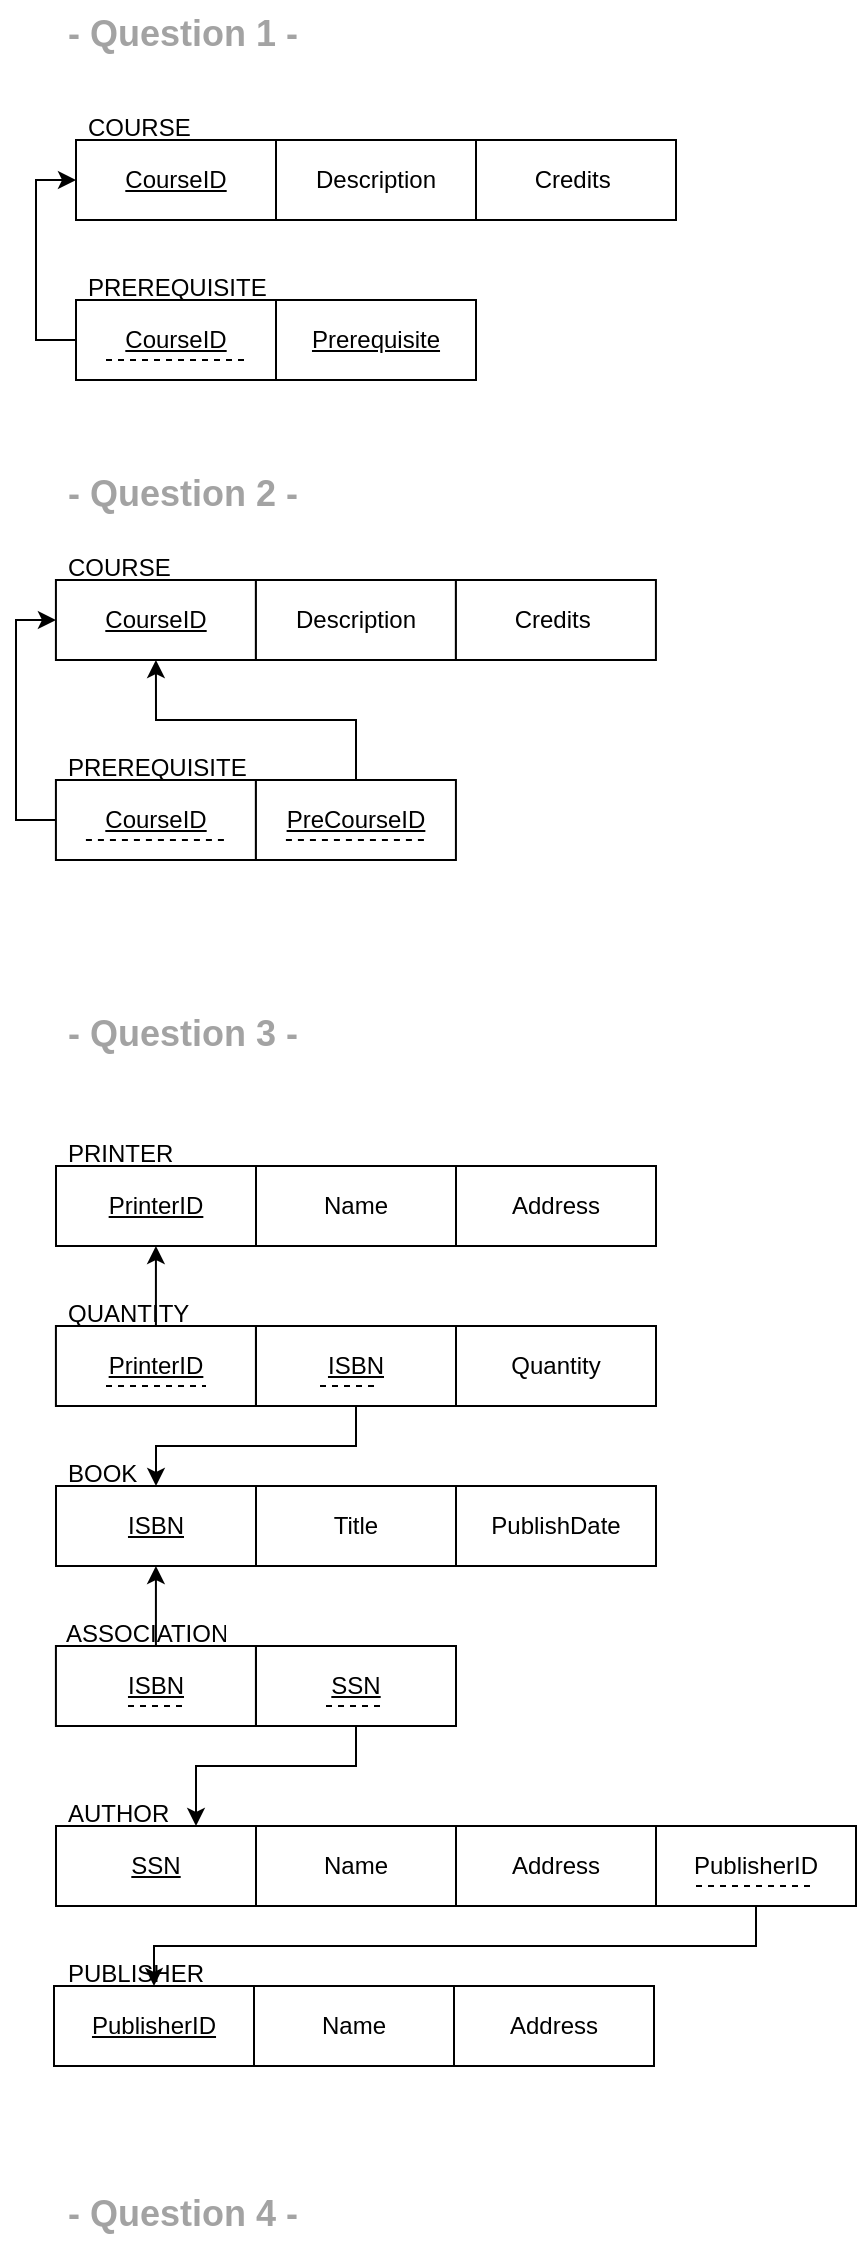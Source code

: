 <mxfile version="21.2.4" type="github">
  <diagram name="Page-1" id="mnaJsa2x3B4fH1mONCys">
    <mxGraphModel dx="909" dy="587" grid="1" gridSize="10" guides="1" tooltips="1" connect="1" arrows="1" fold="1" page="1" pageScale="1" pageWidth="850" pageHeight="1100" math="0" shadow="0">
      <root>
        <mxCell id="0" />
        <mxCell id="1" parent="0" />
        <mxCell id="p3iITfVUGrdbIYIQfsVV-1" value="CourseID" style="whiteSpace=wrap;html=1;align=center;fontStyle=4" vertex="1" parent="1">
          <mxGeometry x="90" y="110" width="100" height="40" as="geometry" />
        </mxCell>
        <mxCell id="p3iITfVUGrdbIYIQfsVV-2" value="&lt;span style=&quot;background-color: initial;&quot;&gt;Description&lt;br&gt;&lt;/span&gt;" style="whiteSpace=wrap;html=1;align=center;" vertex="1" parent="1">
          <mxGeometry x="190" y="110" width="100" height="40" as="geometry" />
        </mxCell>
        <mxCell id="p3iITfVUGrdbIYIQfsVV-3" value="&lt;span style=&quot;background-color: initial;&quot;&gt;Credits&amp;nbsp;&lt;br&gt;&lt;/span&gt;" style="whiteSpace=wrap;html=1;align=center;" vertex="1" parent="1">
          <mxGeometry x="290" y="110" width="100" height="40" as="geometry" />
        </mxCell>
        <mxCell id="p3iITfVUGrdbIYIQfsVV-7" style="edgeStyle=orthogonalEdgeStyle;rounded=0;orthogonalLoop=1;jettySize=auto;html=1;entryX=0;entryY=0.5;entryDx=0;entryDy=0;" edge="1" parent="1" source="p3iITfVUGrdbIYIQfsVV-4" target="p3iITfVUGrdbIYIQfsVV-1">
          <mxGeometry relative="1" as="geometry">
            <Array as="points">
              <mxPoint x="70" y="210" />
              <mxPoint x="70" y="130" />
            </Array>
          </mxGeometry>
        </mxCell>
        <mxCell id="p3iITfVUGrdbIYIQfsVV-4" value="CourseID" style="whiteSpace=wrap;html=1;align=center;fontStyle=4" vertex="1" parent="1">
          <mxGeometry x="90" y="190" width="100" height="40" as="geometry" />
        </mxCell>
        <mxCell id="p3iITfVUGrdbIYIQfsVV-5" value="&lt;span style=&quot;background-color: initial;&quot;&gt;&lt;span style=&quot;font-weight: normal;&quot;&gt;&lt;u&gt;Prerequisite&lt;/u&gt;&lt;/span&gt;&lt;br&gt;&lt;/span&gt;" style="whiteSpace=wrap;html=1;align=center;fontStyle=1" vertex="1" parent="1">
          <mxGeometry x="190" y="190" width="100" height="40" as="geometry" />
        </mxCell>
        <mxCell id="p3iITfVUGrdbIYIQfsVV-6" value="" style="endArrow=none;dashed=1;html=1;rounded=0;" edge="1" parent="1">
          <mxGeometry width="50" height="50" relative="1" as="geometry">
            <mxPoint x="105" y="220" as="sourcePoint" />
            <mxPoint x="175" y="220" as="targetPoint" />
          </mxGeometry>
        </mxCell>
        <mxCell id="p3iITfVUGrdbIYIQfsVV-8" value="COURSE" style="text;strokeColor=none;fillColor=none;spacingLeft=4;spacingRight=4;overflow=hidden;rotatable=0;points=[[0,0.5],[1,0.5]];portConstraint=eastwest;fontSize=12;whiteSpace=wrap;html=1;" vertex="1" parent="1">
          <mxGeometry x="90" y="90" width="100" height="30" as="geometry" />
        </mxCell>
        <mxCell id="p3iITfVUGrdbIYIQfsVV-9" value="PREREQUISITE" style="text;strokeColor=none;fillColor=none;spacingLeft=4;spacingRight=4;overflow=hidden;rotatable=0;points=[[0,0.5],[1,0.5]];portConstraint=eastwest;fontSize=12;whiteSpace=wrap;html=1;" vertex="1" parent="1">
          <mxGeometry x="90" y="170" width="100" height="30" as="geometry" />
        </mxCell>
        <mxCell id="p3iITfVUGrdbIYIQfsVV-10" value="- Question 1 -" style="text;strokeColor=none;fillColor=none;spacingLeft=4;spacingRight=4;overflow=hidden;rotatable=0;points=[[0,0.5],[1,0.5]];portConstraint=eastwest;fontSize=18;whiteSpace=wrap;html=1;fontColor=#a3a3a3;fontStyle=1" vertex="1" parent="1">
          <mxGeometry x="80" y="40" width="160" height="30" as="geometry" />
        </mxCell>
        <mxCell id="p3iITfVUGrdbIYIQfsVV-11" value="- Question 2 -" style="text;strokeColor=none;fillColor=none;spacingLeft=4;spacingRight=4;overflow=hidden;rotatable=0;points=[[0,0.5],[1,0.5]];portConstraint=eastwest;fontSize=18;whiteSpace=wrap;html=1;fontColor=#a3a3a3;fontStyle=1" vertex="1" parent="1">
          <mxGeometry x="80" y="270" width="160" height="30" as="geometry" />
        </mxCell>
        <mxCell id="p3iITfVUGrdbIYIQfsVV-16" value="CourseID" style="whiteSpace=wrap;html=1;align=center;fontStyle=4" vertex="1" parent="1">
          <mxGeometry x="79.96" y="330" width="100" height="40" as="geometry" />
        </mxCell>
        <mxCell id="p3iITfVUGrdbIYIQfsVV-17" value="&lt;span style=&quot;background-color: initial;&quot;&gt;Description&lt;br&gt;&lt;/span&gt;" style="whiteSpace=wrap;html=1;align=center;" vertex="1" parent="1">
          <mxGeometry x="179.96" y="330" width="100" height="40" as="geometry" />
        </mxCell>
        <mxCell id="p3iITfVUGrdbIYIQfsVV-18" value="&lt;span style=&quot;background-color: initial;&quot;&gt;Credits&amp;nbsp;&lt;br&gt;&lt;/span&gt;" style="whiteSpace=wrap;html=1;align=center;" vertex="1" parent="1">
          <mxGeometry x="279.96" y="330" width="100" height="40" as="geometry" />
        </mxCell>
        <mxCell id="p3iITfVUGrdbIYIQfsVV-19" style="edgeStyle=orthogonalEdgeStyle;rounded=0;orthogonalLoop=1;jettySize=auto;html=1;entryX=0;entryY=0.5;entryDx=0;entryDy=0;" edge="1" parent="1" source="p3iITfVUGrdbIYIQfsVV-20" target="p3iITfVUGrdbIYIQfsVV-16">
          <mxGeometry relative="1" as="geometry">
            <Array as="points">
              <mxPoint x="60" y="450" />
              <mxPoint x="60" y="350" />
            </Array>
          </mxGeometry>
        </mxCell>
        <mxCell id="p3iITfVUGrdbIYIQfsVV-20" value="CourseID" style="whiteSpace=wrap;html=1;align=center;fontStyle=4" vertex="1" parent="1">
          <mxGeometry x="79.96" y="430" width="100" height="40" as="geometry" />
        </mxCell>
        <mxCell id="p3iITfVUGrdbIYIQfsVV-26" style="edgeStyle=orthogonalEdgeStyle;rounded=0;orthogonalLoop=1;jettySize=auto;html=1;entryX=0.5;entryY=1;entryDx=0;entryDy=0;" edge="1" parent="1" source="p3iITfVUGrdbIYIQfsVV-21" target="p3iITfVUGrdbIYIQfsVV-16">
          <mxGeometry relative="1" as="geometry" />
        </mxCell>
        <mxCell id="p3iITfVUGrdbIYIQfsVV-21" value="&lt;span style=&quot;background-color: initial;&quot;&gt;&lt;span style=&quot;font-weight: normal;&quot;&gt;&lt;u&gt;PreCourseID&lt;/u&gt;&lt;/span&gt;&lt;br&gt;&lt;/span&gt;" style="whiteSpace=wrap;html=1;align=center;fontStyle=1" vertex="1" parent="1">
          <mxGeometry x="179.96" y="430" width="100" height="40" as="geometry" />
        </mxCell>
        <mxCell id="p3iITfVUGrdbIYIQfsVV-22" value="" style="endArrow=none;dashed=1;html=1;rounded=0;" edge="1" parent="1">
          <mxGeometry width="50" height="50" relative="1" as="geometry">
            <mxPoint x="94.96" y="460" as="sourcePoint" />
            <mxPoint x="164.96" y="460" as="targetPoint" />
          </mxGeometry>
        </mxCell>
        <mxCell id="p3iITfVUGrdbIYIQfsVV-23" value="COURSE" style="text;strokeColor=none;fillColor=none;spacingLeft=4;spacingRight=4;overflow=hidden;rotatable=0;points=[[0,0.5],[1,0.5]];portConstraint=eastwest;fontSize=12;whiteSpace=wrap;html=1;" vertex="1" parent="1">
          <mxGeometry x="79.96" y="310" width="100" height="30" as="geometry" />
        </mxCell>
        <mxCell id="p3iITfVUGrdbIYIQfsVV-24" value="PREREQUISITE" style="text;strokeColor=none;fillColor=none;spacingLeft=4;spacingRight=4;overflow=hidden;rotatable=0;points=[[0,0.5],[1,0.5]];portConstraint=eastwest;fontSize=12;whiteSpace=wrap;html=1;" vertex="1" parent="1">
          <mxGeometry x="79.96" y="410" width="100" height="30" as="geometry" />
        </mxCell>
        <mxCell id="p3iITfVUGrdbIYIQfsVV-25" value="" style="endArrow=none;dashed=1;html=1;rounded=0;" edge="1" parent="1">
          <mxGeometry width="50" height="50" relative="1" as="geometry">
            <mxPoint x="194.96" y="460" as="sourcePoint" />
            <mxPoint x="264.96" y="460" as="targetPoint" />
          </mxGeometry>
        </mxCell>
        <mxCell id="p3iITfVUGrdbIYIQfsVV-27" value="- Question 3 -" style="text;strokeColor=none;fillColor=none;spacingLeft=4;spacingRight=4;overflow=hidden;rotatable=0;points=[[0,0.5],[1,0.5]];portConstraint=eastwest;fontSize=18;whiteSpace=wrap;html=1;fontColor=#a3a3a3;fontStyle=1" vertex="1" parent="1">
          <mxGeometry x="79.96" y="540" width="160" height="30" as="geometry" />
        </mxCell>
        <mxCell id="p3iITfVUGrdbIYIQfsVV-28" value="PrinterID" style="whiteSpace=wrap;html=1;align=center;fontStyle=4" vertex="1" parent="1">
          <mxGeometry x="80" y="623" width="100" height="40" as="geometry" />
        </mxCell>
        <mxCell id="p3iITfVUGrdbIYIQfsVV-29" value="Name" style="whiteSpace=wrap;html=1;align=center;" vertex="1" parent="1">
          <mxGeometry x="180" y="623" width="100" height="40" as="geometry" />
        </mxCell>
        <mxCell id="p3iITfVUGrdbIYIQfsVV-30" value="Address" style="whiteSpace=wrap;html=1;align=center;" vertex="1" parent="1">
          <mxGeometry x="280" y="623" width="100" height="40" as="geometry" />
        </mxCell>
        <mxCell id="p3iITfVUGrdbIYIQfsVV-31" value="PRINTER" style="text;strokeColor=none;fillColor=none;spacingLeft=4;spacingRight=4;overflow=hidden;rotatable=0;points=[[0,0.5],[1,0.5]];portConstraint=eastwest;fontSize=12;whiteSpace=wrap;html=1;" vertex="1" parent="1">
          <mxGeometry x="80" y="603" width="90" height="30" as="geometry" />
        </mxCell>
        <mxCell id="p3iITfVUGrdbIYIQfsVV-32" value="&lt;u&gt;ISBN&lt;/u&gt;" style="whiteSpace=wrap;html=1;align=center;" vertex="1" parent="1">
          <mxGeometry x="80" y="783" width="100" height="40" as="geometry" />
        </mxCell>
        <mxCell id="p3iITfVUGrdbIYIQfsVV-33" value="Title" style="whiteSpace=wrap;html=1;align=center;" vertex="1" parent="1">
          <mxGeometry x="180" y="783" width="100" height="40" as="geometry" />
        </mxCell>
        <mxCell id="p3iITfVUGrdbIYIQfsVV-34" value="PublishDate" style="whiteSpace=wrap;html=1;align=center;" vertex="1" parent="1">
          <mxGeometry x="280" y="783" width="100" height="40" as="geometry" />
        </mxCell>
        <mxCell id="p3iITfVUGrdbIYIQfsVV-35" value="BOOK" style="text;strokeColor=none;fillColor=none;spacingLeft=4;spacingRight=4;overflow=hidden;rotatable=0;points=[[0,0.5],[1,0.5]];portConstraint=eastwest;fontSize=12;whiteSpace=wrap;html=1;" vertex="1" parent="1">
          <mxGeometry x="79.96" y="763" width="90" height="30" as="geometry" />
        </mxCell>
        <mxCell id="p3iITfVUGrdbIYIQfsVV-43" style="edgeStyle=orthogonalEdgeStyle;rounded=0;orthogonalLoop=1;jettySize=auto;html=1;" edge="1" parent="1" source="p3iITfVUGrdbIYIQfsVV-37" target="p3iITfVUGrdbIYIQfsVV-28">
          <mxGeometry relative="1" as="geometry" />
        </mxCell>
        <mxCell id="p3iITfVUGrdbIYIQfsVV-37" value="PrinterID" style="whiteSpace=wrap;html=1;align=center;fontStyle=4" vertex="1" parent="1">
          <mxGeometry x="79.96" y="703" width="100" height="40" as="geometry" />
        </mxCell>
        <mxCell id="p3iITfVUGrdbIYIQfsVV-44" style="edgeStyle=orthogonalEdgeStyle;rounded=0;orthogonalLoop=1;jettySize=auto;html=1;" edge="1" parent="1" source="p3iITfVUGrdbIYIQfsVV-38" target="p3iITfVUGrdbIYIQfsVV-32">
          <mxGeometry relative="1" as="geometry" />
        </mxCell>
        <mxCell id="p3iITfVUGrdbIYIQfsVV-38" value="&lt;u&gt;ISBN&lt;/u&gt;" style="whiteSpace=wrap;html=1;align=center;" vertex="1" parent="1">
          <mxGeometry x="180" y="703" width="100" height="40" as="geometry" />
        </mxCell>
        <mxCell id="p3iITfVUGrdbIYIQfsVV-39" value="Quantity" style="whiteSpace=wrap;html=1;align=center;" vertex="1" parent="1">
          <mxGeometry x="280" y="703" width="100" height="40" as="geometry" />
        </mxCell>
        <mxCell id="p3iITfVUGrdbIYIQfsVV-40" value="QUANTITY" style="text;strokeColor=none;fillColor=none;spacingLeft=4;spacingRight=4;overflow=hidden;rotatable=0;points=[[0,0.5],[1,0.5]];portConstraint=eastwest;fontSize=12;whiteSpace=wrap;html=1;" vertex="1" parent="1">
          <mxGeometry x="79.96" y="683" width="90" height="30" as="geometry" />
        </mxCell>
        <mxCell id="p3iITfVUGrdbIYIQfsVV-41" value="" style="endArrow=none;dashed=1;html=1;rounded=0;" edge="1" parent="1">
          <mxGeometry width="50" height="50" relative="1" as="geometry">
            <mxPoint x="105" y="733" as="sourcePoint" />
            <mxPoint x="155" y="733" as="targetPoint" />
          </mxGeometry>
        </mxCell>
        <mxCell id="p3iITfVUGrdbIYIQfsVV-42" value="" style="endArrow=none;dashed=1;html=1;rounded=0;" edge="1" parent="1">
          <mxGeometry width="50" height="50" relative="1" as="geometry">
            <mxPoint x="212" y="733" as="sourcePoint" />
            <mxPoint x="242" y="733" as="targetPoint" />
          </mxGeometry>
        </mxCell>
        <mxCell id="p3iITfVUGrdbIYIQfsVV-45" value="&lt;u&gt;SSN&lt;/u&gt;" style="whiteSpace=wrap;html=1;align=center;" vertex="1" parent="1">
          <mxGeometry x="80" y="953" width="100" height="40" as="geometry" />
        </mxCell>
        <mxCell id="p3iITfVUGrdbIYIQfsVV-46" value="Name" style="whiteSpace=wrap;html=1;align=center;" vertex="1" parent="1">
          <mxGeometry x="180" y="953" width="100" height="40" as="geometry" />
        </mxCell>
        <mxCell id="p3iITfVUGrdbIYIQfsVV-47" value="Address" style="whiteSpace=wrap;html=1;align=center;" vertex="1" parent="1">
          <mxGeometry x="280" y="953" width="100" height="40" as="geometry" />
        </mxCell>
        <mxCell id="p3iITfVUGrdbIYIQfsVV-48" value="AUTHOR" style="text;strokeColor=none;fillColor=none;spacingLeft=4;spacingRight=4;overflow=hidden;rotatable=0;points=[[0,0.5],[1,0.5]];portConstraint=eastwest;fontSize=12;whiteSpace=wrap;html=1;" vertex="1" parent="1">
          <mxGeometry x="80" y="933" width="75" height="30" as="geometry" />
        </mxCell>
        <mxCell id="p3iITfVUGrdbIYIQfsVV-55" style="edgeStyle=orthogonalEdgeStyle;rounded=0;orthogonalLoop=1;jettySize=auto;html=1;" edge="1" parent="1" source="p3iITfVUGrdbIYIQfsVV-49" target="p3iITfVUGrdbIYIQfsVV-32">
          <mxGeometry relative="1" as="geometry" />
        </mxCell>
        <mxCell id="p3iITfVUGrdbIYIQfsVV-49" value="&lt;u&gt;ISBN&lt;/u&gt;" style="whiteSpace=wrap;html=1;align=center;" vertex="1" parent="1">
          <mxGeometry x="79.96" y="863" width="100" height="40" as="geometry" />
        </mxCell>
        <mxCell id="p3iITfVUGrdbIYIQfsVV-54" style="edgeStyle=orthogonalEdgeStyle;rounded=0;orthogonalLoop=1;jettySize=auto;html=1;" edge="1" parent="1" source="p3iITfVUGrdbIYIQfsVV-50" target="p3iITfVUGrdbIYIQfsVV-45">
          <mxGeometry relative="1" as="geometry">
            <Array as="points">
              <mxPoint x="230" y="923" />
              <mxPoint x="150" y="923" />
            </Array>
          </mxGeometry>
        </mxCell>
        <mxCell id="p3iITfVUGrdbIYIQfsVV-50" value="&lt;u&gt;SSN&lt;/u&gt;" style="whiteSpace=wrap;html=1;align=center;" vertex="1" parent="1">
          <mxGeometry x="180" y="863" width="100" height="40" as="geometry" />
        </mxCell>
        <mxCell id="p3iITfVUGrdbIYIQfsVV-51" value="" style="endArrow=none;dashed=1;html=1;rounded=0;" edge="1" parent="1">
          <mxGeometry width="50" height="50" relative="1" as="geometry">
            <mxPoint x="116" y="893" as="sourcePoint" />
            <mxPoint x="146" y="893" as="targetPoint" />
          </mxGeometry>
        </mxCell>
        <mxCell id="p3iITfVUGrdbIYIQfsVV-52" value="" style="endArrow=none;dashed=1;html=1;rounded=0;" edge="1" parent="1">
          <mxGeometry width="50" height="50" relative="1" as="geometry">
            <mxPoint x="215" y="893" as="sourcePoint" />
            <mxPoint x="245" y="893" as="targetPoint" />
          </mxGeometry>
        </mxCell>
        <mxCell id="p3iITfVUGrdbIYIQfsVV-53" value="ASSOCIATION" style="text;strokeColor=none;fillColor=none;spacingLeft=4;spacingRight=4;overflow=hidden;rotatable=0;points=[[0,0.5],[1,0.5]];portConstraint=eastwest;fontSize=12;whiteSpace=wrap;html=1;" vertex="1" parent="1">
          <mxGeometry x="79" y="843" width="90" height="30" as="geometry" />
        </mxCell>
        <mxCell id="p3iITfVUGrdbIYIQfsVV-57" value="PublisherID" style="whiteSpace=wrap;html=1;align=center;fontStyle=4" vertex="1" parent="1">
          <mxGeometry x="79" y="1033" width="100" height="40" as="geometry" />
        </mxCell>
        <mxCell id="p3iITfVUGrdbIYIQfsVV-58" value="Name" style="whiteSpace=wrap;html=1;align=center;" vertex="1" parent="1">
          <mxGeometry x="179" y="1033" width="100" height="40" as="geometry" />
        </mxCell>
        <mxCell id="p3iITfVUGrdbIYIQfsVV-59" value="Address" style="whiteSpace=wrap;html=1;align=center;" vertex="1" parent="1">
          <mxGeometry x="279" y="1033" width="100" height="40" as="geometry" />
        </mxCell>
        <mxCell id="p3iITfVUGrdbIYIQfsVV-60" value="PUBLISHER" style="text;strokeColor=none;fillColor=none;spacingLeft=4;spacingRight=4;overflow=hidden;rotatable=0;points=[[0,0.5],[1,0.5]];portConstraint=eastwest;fontSize=12;whiteSpace=wrap;html=1;" vertex="1" parent="1">
          <mxGeometry x="80" y="1013" width="90" height="30" as="geometry" />
        </mxCell>
        <mxCell id="p3iITfVUGrdbIYIQfsVV-63" style="edgeStyle=orthogonalEdgeStyle;rounded=0;orthogonalLoop=1;jettySize=auto;html=1;" edge="1" parent="1" source="p3iITfVUGrdbIYIQfsVV-61" target="p3iITfVUGrdbIYIQfsVV-57">
          <mxGeometry relative="1" as="geometry">
            <Array as="points">
              <mxPoint x="430" y="1013" />
              <mxPoint x="129" y="1013" />
            </Array>
          </mxGeometry>
        </mxCell>
        <mxCell id="p3iITfVUGrdbIYIQfsVV-61" value="PublisherID" style="whiteSpace=wrap;html=1;align=center;fontStyle=0" vertex="1" parent="1">
          <mxGeometry x="380" y="953" width="100" height="40" as="geometry" />
        </mxCell>
        <mxCell id="p3iITfVUGrdbIYIQfsVV-62" value="" style="endArrow=none;dashed=1;html=1;rounded=0;" edge="1" parent="1">
          <mxGeometry width="50" height="50" relative="1" as="geometry">
            <mxPoint x="400" y="983" as="sourcePoint" />
            <mxPoint x="460" y="983" as="targetPoint" />
          </mxGeometry>
        </mxCell>
        <mxCell id="p3iITfVUGrdbIYIQfsVV-64" value="- Question 4 -" style="text;strokeColor=none;fillColor=none;spacingLeft=4;spacingRight=4;overflow=hidden;rotatable=0;points=[[0,0.5],[1,0.5]];portConstraint=eastwest;fontSize=18;whiteSpace=wrap;html=1;fontColor=#a3a3a3;fontStyle=1" vertex="1" parent="1">
          <mxGeometry x="79.96" y="1130" width="160" height="30" as="geometry" />
        </mxCell>
      </root>
    </mxGraphModel>
  </diagram>
</mxfile>
